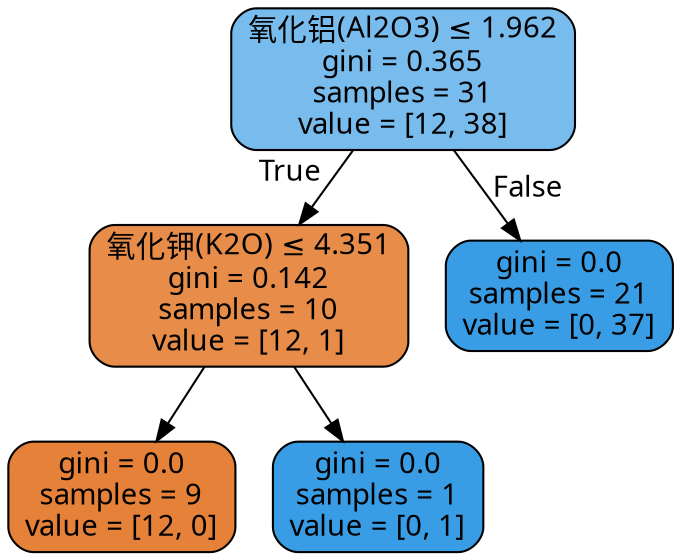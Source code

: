 digraph Tree {
node [shape=box, style="filled, rounded", color="black", fontname="DengXian"] ;
edge [fontname="DengXian"] ;
0 [label=<氧化铝(Al2O3) &le; 1.962<br/>gini = 0.365<br/>samples = 31<br/>value = [12, 38]>, fillcolor="#78bced"] ;
1 [label=<氧化钾(K2O) &le; 4.351<br/>gini = 0.142<br/>samples = 10<br/>value = [12, 1]>, fillcolor="#e78c49"] ;
0 -> 1 [labeldistance=2.5, labelangle=45, headlabel="True"] ;
2 [label=<gini = 0.0<br/>samples = 9<br/>value = [12, 0]>, fillcolor="#e58139"] ;
1 -> 2 ;
3 [label=<gini = 0.0<br/>samples = 1<br/>value = [0, 1]>, fillcolor="#399de5"] ;
1 -> 3 ;
4 [label=<gini = 0.0<br/>samples = 21<br/>value = [0, 37]>, fillcolor="#399de5"] ;
0 -> 4 [labeldistance=2.5, labelangle=-45, headlabel="False"] ;
}